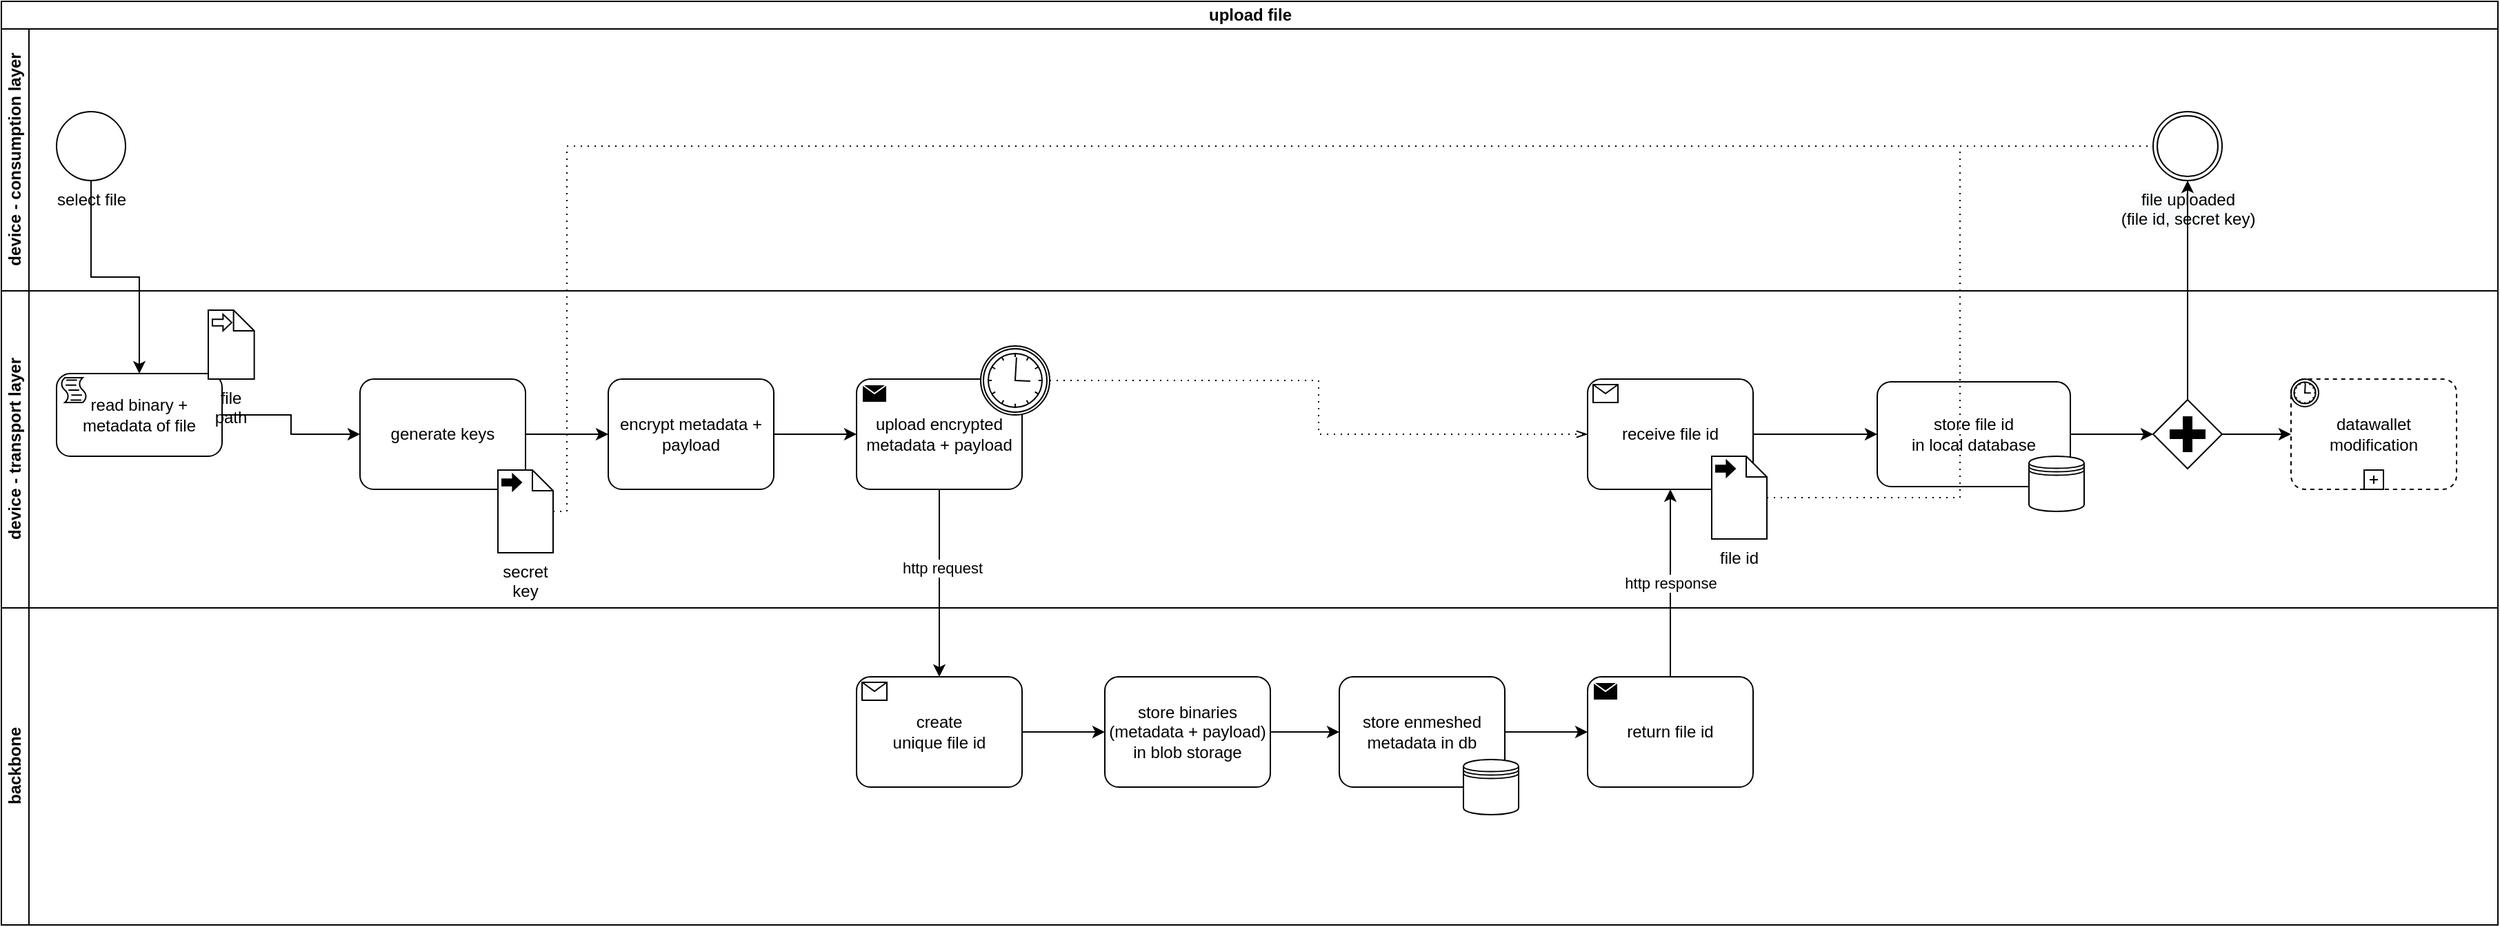 <mxfile version="15.4.0" type="device"><diagram id="0cUdm3kwCgIif7DIj0b9" name="Seite-1"><mxGraphModel dx="2209" dy="1205" grid="1" gridSize="10" guides="1" tooltips="1" connect="1" arrows="1" fold="1" page="1" pageScale="1" pageWidth="1920" pageHeight="1200" math="0" shadow="0"><root><mxCell id="0"/><mxCell id="1" parent="0"/><mxCell id="YHoQKKDWlfQCvlDHTUvC-1" value="upload file" style="swimlane;html=1;childLayout=stackLayout;resizeParent=1;resizeParentMax=0;horizontal=1;startSize=20;horizontalStack=0;" vertex="1" parent="1"><mxGeometry x="20" y="140" width="1810" height="670" as="geometry"/></mxCell><mxCell id="YHoQKKDWlfQCvlDHTUvC-2" value="device - consumption layer" style="swimlane;html=1;startSize=20;horizontal=0;" vertex="1" parent="YHoQKKDWlfQCvlDHTUvC-1"><mxGeometry y="20" width="1810" height="190" as="geometry"/></mxCell><mxCell id="YHoQKKDWlfQCvlDHTUvC-5" value="select file" style="points=[[0.145,0.145,0],[0.5,0,0],[0.855,0.145,0],[1,0.5,0],[0.855,0.855,0],[0.5,1,0],[0.145,0.855,0],[0,0.5,0]];shape=mxgraph.bpmn.event;html=1;verticalLabelPosition=bottom;labelBackgroundColor=#ffffff;verticalAlign=top;align=center;perimeter=ellipsePerimeter;outlineConnect=0;aspect=fixed;outline=standard;symbol=general;" vertex="1" parent="YHoQKKDWlfQCvlDHTUvC-2"><mxGeometry x="40" y="60" width="50" height="50" as="geometry"/></mxCell><mxCell id="YHoQKKDWlfQCvlDHTUvC-75" value="&lt;meta charset=&quot;utf-8&quot;&gt;&lt;span style=&quot;color: rgb(0, 0, 0); font-family: helvetica; font-size: 12px; font-style: normal; font-weight: 400; letter-spacing: normal; text-align: center; text-indent: 0px; text-transform: none; word-spacing: 0px; background-color: rgb(248, 249, 250); display: inline; float: none;&quot;&gt;file uploaded&lt;/span&gt;&lt;br style=&quot;padding: 0px; margin: 0px; color: rgb(0, 0, 0); font-family: helvetica; font-size: 12px; font-style: normal; font-weight: 400; letter-spacing: normal; text-align: center; text-indent: 0px; text-transform: none; word-spacing: 0px; background-color: rgb(248, 249, 250);&quot;&gt;&lt;span style=&quot;color: rgb(0, 0, 0); font-family: helvetica; font-size: 12px; font-style: normal; font-weight: 400; letter-spacing: normal; text-align: center; text-indent: 0px; text-transform: none; word-spacing: 0px; background-color: rgb(248, 249, 250); display: inline; float: none;&quot;&gt;(file id, secret key)&lt;/span&gt;" style="points=[[0.145,0.145,0],[0.5,0,0],[0.855,0.145,0],[1,0.5,0],[0.855,0.855,0],[0.5,1,0],[0.145,0.855,0],[0,0.5,0]];shape=mxgraph.bpmn.event;html=1;verticalLabelPosition=bottom;labelBackgroundColor=#ffffff;verticalAlign=top;align=center;perimeter=ellipsePerimeter;outlineConnect=0;aspect=fixed;outline=throwing;symbol=general;fillColor=#FFFFFF;" vertex="1" parent="YHoQKKDWlfQCvlDHTUvC-2"><mxGeometry x="1560" y="60" width="50" height="50" as="geometry"/></mxCell><mxCell id="YHoQKKDWlfQCvlDHTUvC-3" value="device - transport layer" style="swimlane;html=1;startSize=20;horizontal=0;" vertex="1" parent="YHoQKKDWlfQCvlDHTUvC-1"><mxGeometry y="210" width="1810" height="230" as="geometry"/></mxCell><mxCell id="YHoQKKDWlfQCvlDHTUvC-30" style="edgeStyle=orthogonalEdgeStyle;rounded=0;orthogonalLoop=1;jettySize=auto;html=1;" edge="1" parent="YHoQKKDWlfQCvlDHTUvC-3" source="YHoQKKDWlfQCvlDHTUvC-6" target="YHoQKKDWlfQCvlDHTUvC-29"><mxGeometry relative="1" as="geometry"/></mxCell><mxCell id="YHoQKKDWlfQCvlDHTUvC-6" value="read binary + metadata of file" style="points=[[0.25,0,0],[0.5,0,0],[0.75,0,0],[1,0.25,0],[1,0.5,0],[1,0.75,0],[0.75,1,0],[0.5,1,0],[0.25,1,0],[0,0.75,0],[0,0.5,0],[0,0.25,0]];shape=mxgraph.bpmn.task;whiteSpace=wrap;rectStyle=rounded;size=10;taskMarker=script;fontFamily=Helvetica;fontSize=12;fontColor=#000000;align=center;strokeColor=#000000;fillColor=#ffffff;html=1;" vertex="1" parent="YHoQKKDWlfQCvlDHTUvC-3"><mxGeometry x="40" y="60" width="120" height="60" as="geometry"/></mxCell><mxCell id="YHoQKKDWlfQCvlDHTUvC-9" value="file path" style="shape=mxgraph.bpmn.data;labelPosition=center;verticalLabelPosition=bottom;align=center;verticalAlign=top;whiteSpace=wrap;size=15;html=1;bpmnTransferType=input;" vertex="1" parent="YHoQKKDWlfQCvlDHTUvC-3"><mxGeometry x="150" y="14" width="33.33" height="50" as="geometry"/></mxCell><mxCell id="YHoQKKDWlfQCvlDHTUvC-32" style="edgeStyle=orthogonalEdgeStyle;rounded=0;orthogonalLoop=1;jettySize=auto;html=1;" edge="1" parent="YHoQKKDWlfQCvlDHTUvC-3" source="YHoQKKDWlfQCvlDHTUvC-29" target="YHoQKKDWlfQCvlDHTUvC-31"><mxGeometry relative="1" as="geometry"/></mxCell><mxCell id="YHoQKKDWlfQCvlDHTUvC-29" value="generate keys" style="points=[[0.25,0,0],[0.5,0,0],[0.75,0,0],[1,0.25,0],[1,0.5,0],[1,0.75,0],[0.75,1,0],[0.5,1,0],[0.25,1,0],[0,0.75,0],[0,0.5,0],[0,0.25,0]];shape=mxgraph.bpmn.task;whiteSpace=wrap;rectStyle=rounded;size=10;taskMarker=abstract;fillColor=#FFFFFF;" vertex="1" parent="YHoQKKDWlfQCvlDHTUvC-3"><mxGeometry x="260" y="64" width="120" height="80" as="geometry"/></mxCell><mxCell id="YHoQKKDWlfQCvlDHTUvC-34" style="edgeStyle=orthogonalEdgeStyle;rounded=0;orthogonalLoop=1;jettySize=auto;html=1;" edge="1" parent="YHoQKKDWlfQCvlDHTUvC-3" source="YHoQKKDWlfQCvlDHTUvC-31" target="YHoQKKDWlfQCvlDHTUvC-33"><mxGeometry relative="1" as="geometry"/></mxCell><mxCell id="YHoQKKDWlfQCvlDHTUvC-31" value="encrypt metadata + payload" style="points=[[0.25,0,0],[0.5,0,0],[0.75,0,0],[1,0.25,0],[1,0.5,0],[1,0.75,0],[0.75,1,0],[0.5,1,0],[0.25,1,0],[0,0.75,0],[0,0.5,0],[0,0.25,0]];shape=mxgraph.bpmn.task;whiteSpace=wrap;rectStyle=rounded;size=10;taskMarker=abstract;fillColor=#FFFFFF;" vertex="1" parent="YHoQKKDWlfQCvlDHTUvC-3"><mxGeometry x="440" y="64" width="120" height="80" as="geometry"/></mxCell><mxCell id="YHoQKKDWlfQCvlDHTUvC-33" value="upload encrypted&#10;metadata + payload" style="points=[[0.25,0,0],[0.5,0,0],[0.75,0,0],[1,0.25,0],[1,0.5,0],[1,0.75,0],[0.75,1,0],[0.5,1,0],[0.25,1,0],[0,0.75,0],[0,0.5,0],[0,0.25,0]];shape=mxgraph.bpmn.task;whiteSpace=wrap;rectStyle=rounded;size=10;taskMarker=send;fillColor=#FFFFFF;" vertex="1" parent="YHoQKKDWlfQCvlDHTUvC-3"><mxGeometry x="620" y="64" width="120" height="80" as="geometry"/></mxCell><mxCell id="YHoQKKDWlfQCvlDHTUvC-55" style="edgeStyle=orthogonalEdgeStyle;rounded=0;orthogonalLoop=1;jettySize=auto;html=1;" edge="1" parent="YHoQKKDWlfQCvlDHTUvC-3" source="YHoQKKDWlfQCvlDHTUvC-50" target="YHoQKKDWlfQCvlDHTUvC-54"><mxGeometry relative="1" as="geometry"/></mxCell><mxCell id="YHoQKKDWlfQCvlDHTUvC-50" value="receive file id" style="points=[[0.25,0,0],[0.5,0,0],[0.75,0,0],[1,0.25,0],[1,0.5,0],[1,0.75,0],[0.75,1,0],[0.5,1,0],[0.25,1,0],[0,0.75,0],[0,0.5,0],[0,0.25,0]];shape=mxgraph.bpmn.task;whiteSpace=wrap;rectStyle=rounded;size=10;taskMarker=receive;fillColor=#FFFFFF;" vertex="1" parent="YHoQKKDWlfQCvlDHTUvC-3"><mxGeometry x="1150" y="64" width="120" height="80" as="geometry"/></mxCell><mxCell id="YHoQKKDWlfQCvlDHTUvC-52" value="" style="points=[[0.145,0.145,0],[0.5,0,0],[0.855,0.145,0],[1,0.5,0],[0.855,0.855,0],[0.5,1,0],[0.145,0.855,0],[0,0.5,0]];shape=mxgraph.bpmn.event;html=1;verticalLabelPosition=bottom;labelBackgroundColor=#ffffff;verticalAlign=top;align=center;perimeter=ellipsePerimeter;outlineConnect=0;aspect=fixed;outline=boundInt;symbol=timer;fillColor=#FFFFFF;" vertex="1" parent="YHoQKKDWlfQCvlDHTUvC-3"><mxGeometry x="710" y="40" width="50" height="50" as="geometry"/></mxCell><mxCell id="YHoQKKDWlfQCvlDHTUvC-53" value="" style="edgeStyle=elbowEdgeStyle;fontSize=12;html=1;endFill=0;startFill=0;endSize=6;startSize=6;dashed=1;dashPattern=1 4;endArrow=openThin;startArrow=none;rounded=0;" edge="1" parent="YHoQKKDWlfQCvlDHTUvC-3" source="YHoQKKDWlfQCvlDHTUvC-52" target="YHoQKKDWlfQCvlDHTUvC-50"><mxGeometry width="160" relative="1" as="geometry"><mxPoint x="830" y="100" as="sourcePoint"/><mxPoint x="990" y="100" as="targetPoint"/></mxGeometry></mxCell><mxCell id="YHoQKKDWlfQCvlDHTUvC-57" value="" style="group" vertex="1" connectable="0" parent="YHoQKKDWlfQCvlDHTUvC-3"><mxGeometry x="1360" y="66" width="150" height="94" as="geometry"/></mxCell><mxCell id="YHoQKKDWlfQCvlDHTUvC-54" value="store file id&lt;br&gt;in local database" style="points=[[0.25,0,0],[0.5,0,0],[0.75,0,0],[1,0.25,0],[1,0.5,0],[1,0.75,0],[0.75,1,0],[0.5,1,0],[0.25,1,0],[0,0.75,0],[0,0.5,0],[0,0.25,0]];shape=mxgraph.bpmn.task;whiteSpace=wrap;rectStyle=rounded;size=10;taskMarker=abstract;fontFamily=Helvetica;fontSize=12;fontColor=#000000;align=center;strokeColor=#000000;fillColor=#FFFFFF;html=1;" vertex="1" parent="YHoQKKDWlfQCvlDHTUvC-57"><mxGeometry width="140" height="76" as="geometry"/></mxCell><mxCell id="YHoQKKDWlfQCvlDHTUvC-56" value="" style="shape=datastore;whiteSpace=wrap;html=1;labelPosition=center;verticalLabelPosition=bottom;align=center;verticalAlign=top;fillColor=#FFFFFF;" vertex="1" parent="YHoQKKDWlfQCvlDHTUvC-57"><mxGeometry x="110" y="54" width="40" height="40" as="geometry"/></mxCell><mxCell id="YHoQKKDWlfQCvlDHTUvC-62" value="secret key" style="shape=mxgraph.bpmn.data;labelPosition=center;verticalLabelPosition=bottom;align=center;verticalAlign=top;whiteSpace=wrap;size=15;html=1;bpmnTransferType=output;fillColor=#FFFFFF;" vertex="1" parent="YHoQKKDWlfQCvlDHTUvC-3"><mxGeometry x="360" y="130" width="40" height="60" as="geometry"/></mxCell><mxCell id="YHoQKKDWlfQCvlDHTUvC-64" value="file id" style="shape=mxgraph.bpmn.data;labelPosition=center;verticalLabelPosition=bottom;align=center;verticalAlign=top;whiteSpace=wrap;size=15;html=1;bpmnTransferType=output;fillColor=#FFFFFF;" vertex="1" parent="YHoQKKDWlfQCvlDHTUvC-3"><mxGeometry x="1240" y="120" width="40" height="60" as="geometry"/></mxCell><mxCell id="YHoQKKDWlfQCvlDHTUvC-70" value="datawallet modification" style="points=[[0.25,0,0],[0.5,0,0],[0.75,0,0],[1,0.25,0],[1,0.5,0],[1,0.75,0],[0.75,1,0],[0.5,1,0],[0.25,1,0],[0,0.75,0],[0,0.5,0],[0,0.25,0]];shape=mxgraph.bpmn.task;whiteSpace=wrap;rectStyle=rounded;size=10;taskMarker=abstract;bpmnShapeType=subprocess;isLoopSub=1;outline=eventInt;symbol=timer;fontFamily=Helvetica;fontSize=12;fontColor=#000000;align=center;strokeColor=#000000;fillColor=#FFFFFF;" vertex="1" parent="YHoQKKDWlfQCvlDHTUvC-3"><mxGeometry x="1660" y="64" width="120" height="80" as="geometry"/></mxCell><mxCell id="YHoQKKDWlfQCvlDHTUvC-74" style="edgeStyle=orthogonalEdgeStyle;rounded=0;orthogonalLoop=1;jettySize=auto;html=1;" edge="1" parent="YHoQKKDWlfQCvlDHTUvC-3" source="YHoQKKDWlfQCvlDHTUvC-71" target="YHoQKKDWlfQCvlDHTUvC-70"><mxGeometry relative="1" as="geometry"/></mxCell><mxCell id="YHoQKKDWlfQCvlDHTUvC-71" value="" style="points=[[0.25,0.25,0],[0.5,0,0],[0.75,0.25,0],[1,0.5,0],[0.75,0.75,0],[0.5,1,0],[0.25,0.75,0],[0,0.5,0]];shape=mxgraph.bpmn.gateway2;html=1;verticalLabelPosition=bottom;labelBackgroundColor=#ffffff;verticalAlign=top;align=center;perimeter=rhombusPerimeter;outlineConnect=0;outline=none;symbol=none;gwType=parallel;fillColor=#FFFFFF;" vertex="1" parent="YHoQKKDWlfQCvlDHTUvC-3"><mxGeometry x="1560" y="79" width="50" height="50" as="geometry"/></mxCell><mxCell id="YHoQKKDWlfQCvlDHTUvC-58" style="edgeStyle=orthogonalEdgeStyle;rounded=0;orthogonalLoop=1;jettySize=auto;html=1;" edge="1" parent="YHoQKKDWlfQCvlDHTUvC-3" source="YHoQKKDWlfQCvlDHTUvC-54" target="YHoQKKDWlfQCvlDHTUvC-71"><mxGeometry relative="1" as="geometry"><mxPoint x="1590" y="-40" as="targetPoint"/></mxGeometry></mxCell><mxCell id="YHoQKKDWlfQCvlDHTUvC-28" value="backbone" style="swimlane;html=1;startSize=20;horizontal=0;" vertex="1" parent="YHoQKKDWlfQCvlDHTUvC-1"><mxGeometry y="440" width="1810" height="230" as="geometry"/></mxCell><mxCell id="YHoQKKDWlfQCvlDHTUvC-40" style="edgeStyle=orthogonalEdgeStyle;rounded=0;orthogonalLoop=1;jettySize=auto;html=1;" edge="1" parent="YHoQKKDWlfQCvlDHTUvC-28" source="YHoQKKDWlfQCvlDHTUvC-38" target="YHoQKKDWlfQCvlDHTUvC-36"><mxGeometry relative="1" as="geometry"/></mxCell><mxCell id="YHoQKKDWlfQCvlDHTUvC-38" value="create&#10;unique file id" style="points=[[0.25,0,0],[0.5,0,0],[0.75,0,0],[1,0.25,0],[1,0.5,0],[1,0.75,0],[0.75,1,0],[0.5,1,0],[0.25,1,0],[0,0.75,0],[0,0.5,0],[0,0.25,0]];shape=mxgraph.bpmn.task;whiteSpace=wrap;rectStyle=rounded;size=10;taskMarker=receive;fontFamily=Helvetica;fontSize=12;fontColor=#000000;align=center;strokeColor=#000000;fillColor=#FFFFFF;" vertex="1" parent="YHoQKKDWlfQCvlDHTUvC-28"><mxGeometry x="620" y="50" width="120" height="80" as="geometry"/></mxCell><mxCell id="YHoQKKDWlfQCvlDHTUvC-43" style="edgeStyle=orthogonalEdgeStyle;rounded=0;orthogonalLoop=1;jettySize=auto;html=1;" edge="1" parent="YHoQKKDWlfQCvlDHTUvC-28" source="YHoQKKDWlfQCvlDHTUvC-36" target="YHoQKKDWlfQCvlDHTUvC-42"><mxGeometry relative="1" as="geometry"/></mxCell><mxCell id="YHoQKKDWlfQCvlDHTUvC-36" value="store binaries (metadata + payload)&#10;in blob storage" style="points=[[0.25,0,0],[0.5,0,0],[0.75,0,0],[1,0.25,0],[1,0.5,0],[1,0.75,0],[0.75,1,0],[0.5,1,0],[0.25,1,0],[0,0.75,0],[0,0.5,0],[0,0.25,0]];shape=mxgraph.bpmn.task;whiteSpace=wrap;rectStyle=rounded;size=10;taskMarker=abstract;fontFamily=Helvetica;fontSize=12;fontColor=#000000;align=center;strokeColor=#000000;fillColor=#FFFFFF;" vertex="1" parent="YHoQKKDWlfQCvlDHTUvC-28"><mxGeometry x="800" y="50" width="120" height="80" as="geometry"/></mxCell><mxCell id="YHoQKKDWlfQCvlDHTUvC-46" value="" style="group" vertex="1" connectable="0" parent="YHoQKKDWlfQCvlDHTUvC-28"><mxGeometry x="970" y="50" width="130" height="100" as="geometry"/></mxCell><mxCell id="YHoQKKDWlfQCvlDHTUvC-42" value="store enmeshed&#10;metadata in db" style="points=[[0.25,0,0],[0.5,0,0],[0.75,0,0],[1,0.25,0],[1,0.5,0],[1,0.75,0],[0.75,1,0],[0.5,1,0],[0.25,1,0],[0,0.75,0],[0,0.5,0],[0,0.25,0]];shape=mxgraph.bpmn.task;whiteSpace=wrap;rectStyle=rounded;size=10;taskMarker=abstract;fillColor=#FFFFFF;" vertex="1" parent="YHoQKKDWlfQCvlDHTUvC-46"><mxGeometry width="120" height="80" as="geometry"/></mxCell><mxCell id="YHoQKKDWlfQCvlDHTUvC-37" value="" style="shape=datastore;whiteSpace=wrap;html=1;labelPosition=center;verticalLabelPosition=bottom;align=center;verticalAlign=top;fillColor=#FFFFFF;" vertex="1" parent="YHoQKKDWlfQCvlDHTUvC-46"><mxGeometry x="90" y="60" width="40" height="40" as="geometry"/></mxCell><mxCell id="YHoQKKDWlfQCvlDHTUvC-47" value="return file id" style="points=[[0.25,0,0],[0.5,0,0],[0.75,0,0],[1,0.25,0],[1,0.5,0],[1,0.75,0],[0.75,1,0],[0.5,1,0],[0.25,1,0],[0,0.75,0],[0,0.5,0],[0,0.25,0]];shape=mxgraph.bpmn.task;whiteSpace=wrap;rectStyle=rounded;size=10;taskMarker=send;fillColor=#FFFFFF;" vertex="1" parent="YHoQKKDWlfQCvlDHTUvC-28"><mxGeometry x="1150" y="50" width="120" height="80" as="geometry"/></mxCell><mxCell id="YHoQKKDWlfQCvlDHTUvC-48" style="edgeStyle=orthogonalEdgeStyle;rounded=0;orthogonalLoop=1;jettySize=auto;html=1;" edge="1" parent="YHoQKKDWlfQCvlDHTUvC-28" source="YHoQKKDWlfQCvlDHTUvC-42" target="YHoQKKDWlfQCvlDHTUvC-47"><mxGeometry relative="1" as="geometry"/></mxCell><mxCell id="YHoQKKDWlfQCvlDHTUvC-7" value="" style="edgeStyle=orthogonalEdgeStyle;rounded=0;orthogonalLoop=1;jettySize=auto;html=1;" edge="1" parent="YHoQKKDWlfQCvlDHTUvC-1" source="YHoQKKDWlfQCvlDHTUvC-5" target="YHoQKKDWlfQCvlDHTUvC-6"><mxGeometry relative="1" as="geometry"/></mxCell><mxCell id="YHoQKKDWlfQCvlDHTUvC-35" style="edgeStyle=orthogonalEdgeStyle;rounded=0;orthogonalLoop=1;jettySize=auto;html=1;entryX=0.5;entryY=0;entryDx=0;entryDy=0;entryPerimeter=0;" edge="1" parent="YHoQKKDWlfQCvlDHTUvC-1" source="YHoQKKDWlfQCvlDHTUvC-33" target="YHoQKKDWlfQCvlDHTUvC-38"><mxGeometry relative="1" as="geometry"><mxPoint x="680" y="490" as="targetPoint"/></mxGeometry></mxCell><mxCell id="YHoQKKDWlfQCvlDHTUvC-51" value="http request" style="edgeLabel;html=1;align=center;verticalAlign=middle;resizable=0;points=[];" vertex="1" connectable="0" parent="YHoQKKDWlfQCvlDHTUvC-35"><mxGeometry x="-0.162" y="2" relative="1" as="geometry"><mxPoint as="offset"/></mxGeometry></mxCell><mxCell id="YHoQKKDWlfQCvlDHTUvC-49" value="http response" style="edgeStyle=orthogonalEdgeStyle;rounded=0;orthogonalLoop=1;jettySize=auto;html=1;" edge="1" parent="YHoQKKDWlfQCvlDHTUvC-1" source="YHoQKKDWlfQCvlDHTUvC-47" target="YHoQKKDWlfQCvlDHTUvC-50"><mxGeometry relative="1" as="geometry"><mxPoint x="1210" y="330" as="targetPoint"/></mxGeometry></mxCell><mxCell id="YHoQKKDWlfQCvlDHTUvC-63" value="" style="edgeStyle=elbowEdgeStyle;fontSize=12;html=1;endFill=0;startFill=0;endSize=6;startSize=6;dashed=1;dashPattern=1 4;endArrow=none;startArrow=none;rounded=0;" edge="1" parent="YHoQKKDWlfQCvlDHTUvC-1" source="YHoQKKDWlfQCvlDHTUvC-62" target="YHoQKKDWlfQCvlDHTUvC-75"><mxGeometry width="160" relative="1" as="geometry"><mxPoint x="960" y="250" as="sourcePoint"/><mxPoint x="1525" y="120" as="targetPoint"/><Array as="points"><mxPoint x="410" y="270"/></Array></mxGeometry></mxCell><mxCell id="YHoQKKDWlfQCvlDHTUvC-65" value="" style="edgeStyle=elbowEdgeStyle;fontSize=12;html=1;endFill=0;startFill=0;endSize=6;startSize=6;dashed=1;dashPattern=1 4;endArrow=none;startArrow=none;rounded=0;" edge="1" parent="YHoQKKDWlfQCvlDHTUvC-1" source="YHoQKKDWlfQCvlDHTUvC-64" target="YHoQKKDWlfQCvlDHTUvC-75"><mxGeometry width="160" relative="1" as="geometry"><mxPoint x="960" y="250" as="sourcePoint"/><mxPoint x="1525" y="120" as="targetPoint"/></mxGeometry></mxCell><mxCell id="YHoQKKDWlfQCvlDHTUvC-73" style="edgeStyle=orthogonalEdgeStyle;rounded=0;orthogonalLoop=1;jettySize=auto;html=1;" edge="1" parent="YHoQKKDWlfQCvlDHTUvC-1" source="YHoQKKDWlfQCvlDHTUvC-71" target="YHoQKKDWlfQCvlDHTUvC-75"><mxGeometry relative="1" as="geometry"/></mxCell></root></mxGraphModel></diagram></mxfile>